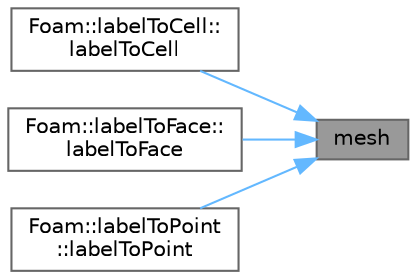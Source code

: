 digraph "mesh"
{
 // LATEX_PDF_SIZE
  bgcolor="transparent";
  edge [fontname=Helvetica,fontsize=10,labelfontname=Helvetica,labelfontsize=10];
  node [fontname=Helvetica,fontsize=10,shape=box,height=0.2,width=0.4];
  rankdir="RL";
  Node1 [id="Node000001",label="mesh",height=0.2,width=0.4,color="gray40", fillcolor="grey60", style="filled", fontcolor="black",tooltip=" "];
  Node1 -> Node2 [id="edge1_Node000001_Node000002",dir="back",color="steelblue1",style="solid",tooltip=" "];
  Node2 [id="Node000002",label="Foam::labelToCell::\llabelToCell",height=0.2,width=0.4,color="grey40", fillcolor="white", style="filled",URL="$classFoam_1_1labelToCell.html#ac1cd233a7631d8df5328313ff3ba0c5d",tooltip=" "];
  Node1 -> Node3 [id="edge2_Node000001_Node000003",dir="back",color="steelblue1",style="solid",tooltip=" "];
  Node3 [id="Node000003",label="Foam::labelToFace::\llabelToFace",height=0.2,width=0.4,color="grey40", fillcolor="white", style="filled",URL="$classFoam_1_1labelToFace.html#aed3408e9f72f6e5c0410e5ede9412ad7",tooltip=" "];
  Node1 -> Node4 [id="edge3_Node000001_Node000004",dir="back",color="steelblue1",style="solid",tooltip=" "];
  Node4 [id="Node000004",label="Foam::labelToPoint\l::labelToPoint",height=0.2,width=0.4,color="grey40", fillcolor="white", style="filled",URL="$classFoam_1_1labelToPoint.html#a23074dacb872cfb448584739c8dc156e",tooltip=" "];
}
